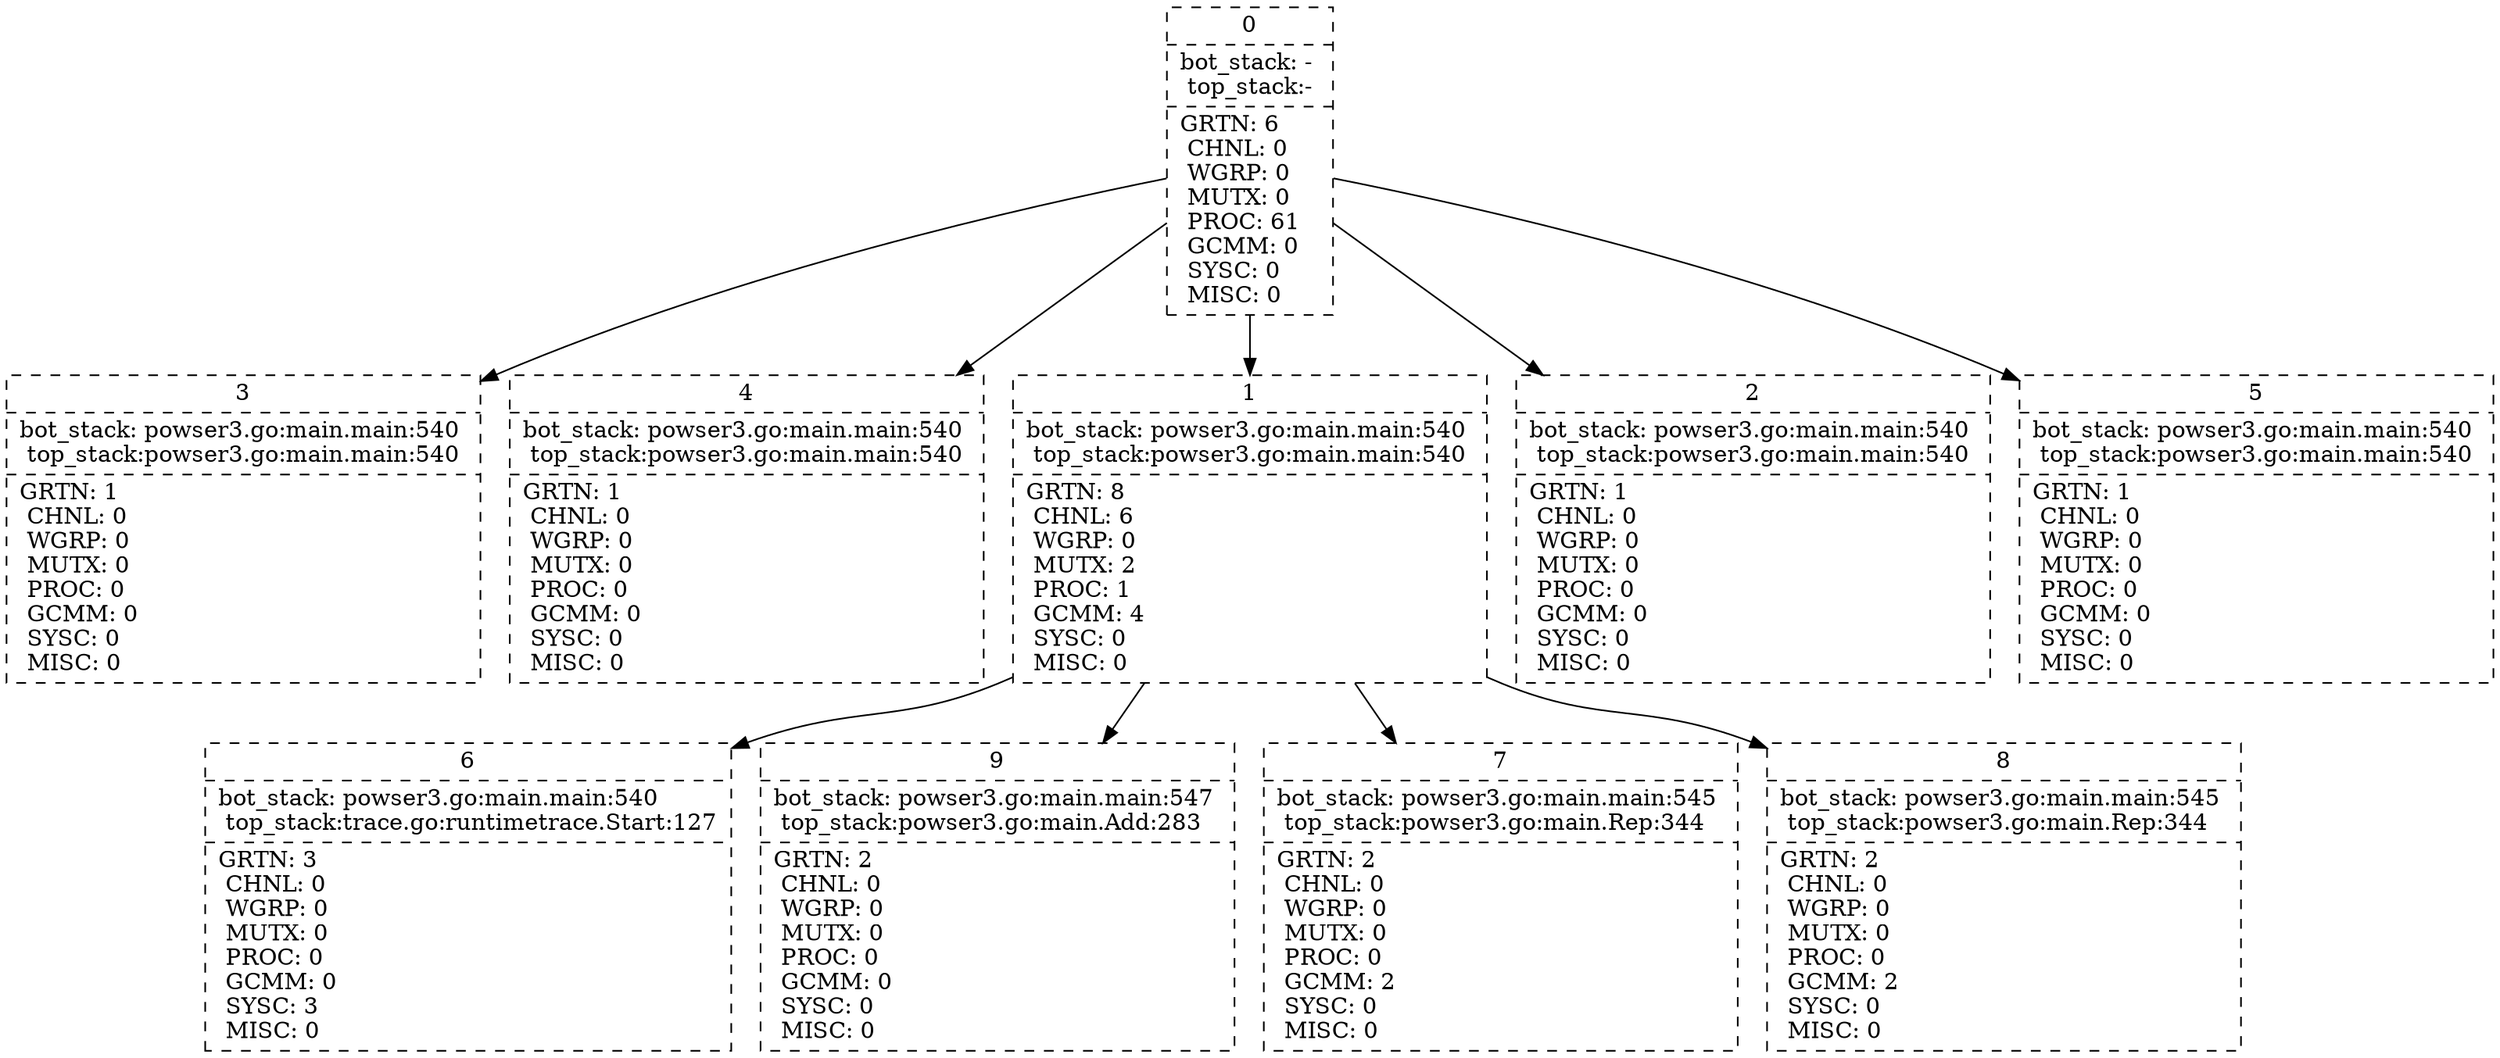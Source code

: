 digraph{
	node[shape=record,style=filled,fillcolor=gray95]

	3 [ label = "{3 | bot_stack: powser3.go:main.main:540 \l top_stack:powser3.go:main.main:540\l | GRTN:  1 \l CHNL:  0 \l WGRP:  0 \l MUTX:  0 \l PROC:  0 \l GCMM:  0 \l SYSC:  0 \l MISC:  0 \l }" style=dashed]
	4 [ label = "{4 | bot_stack: powser3.go:main.main:540 \l top_stack:powser3.go:main.main:540\l | GRTN:  1 \l CHNL:  0 \l WGRP:  0 \l MUTX:  0 \l PROC:  0 \l GCMM:  0 \l SYSC:  0 \l MISC:  0 \l }" style=dashed]
	18 [ label = "{6 | bot_stack: powser3.go:main.main:540 \l top_stack:trace.go:runtime\trace.Start:127\l | GRTN:  3 \l CHNL:  0 \l WGRP:  0 \l MUTX:  0 \l PROC:  0 \l GCMM:  0 \l SYSC:  3 \l MISC:  0 \l }" style=dashed]
	21 [ label = "{9 | bot_stack: powser3.go:main.main:547 \l top_stack:powser3.go:main.Add:283\l | GRTN:  2 \l CHNL:  0 \l WGRP:  0 \l MUTX:  0 \l PROC:  0 \l GCMM:  0 \l SYSC:  0 \l MISC:  0 \l }" style=dashed]
	1 [ label = "{1 | bot_stack: powser3.go:main.main:540 \l top_stack:powser3.go:main.main:540\l | GRTN:  8 \l CHNL:  6 \l WGRP:  0 \l MUTX:  2 \l PROC:  1 \l GCMM:  4 \l SYSC:  0 \l MISC:  0 \l }" style=dashed]
	2 [ label = "{2 | bot_stack: powser3.go:main.main:540 \l top_stack:powser3.go:main.main:540\l | GRTN:  1 \l CHNL:  0 \l WGRP:  0 \l MUTX:  0 \l PROC:  0 \l GCMM:  0 \l SYSC:  0 \l MISC:  0 \l }" style=dashed]
	19 [ label = "{7 | bot_stack: powser3.go:main.main:545 \l top_stack:powser3.go:main.Rep:344\l | GRTN:  2 \l CHNL:  0 \l WGRP:  0 \l MUTX:  0 \l PROC:  0 \l GCMM:  2 \l SYSC:  0 \l MISC:  0 \l }" style=dashed]
	20 [ label = "{8 | bot_stack: powser3.go:main.main:545 \l top_stack:powser3.go:main.Rep:344\l | GRTN:  2 \l CHNL:  0 \l WGRP:  0 \l MUTX:  0 \l PROC:  0 \l GCMM:  2 \l SYSC:  0 \l MISC:  0 \l }" style=dashed]
	0 [ label = "{0 | bot_stack: - \l top_stack:-\l | GRTN:  6 \l CHNL:  0 \l WGRP:  0 \l MUTX:  0 \l PROC:  61 \l GCMM:  0 \l SYSC:  0 \l MISC:  0 \l }" style=dashed]
	17 [ label = "{5 | bot_stack: powser3.go:main.main:540 \l top_stack:powser3.go:main.main:540\l | GRTN:  1 \l CHNL:  0 \l WGRP:  0 \l MUTX:  0 \l PROC:  0 \l GCMM:  0 \l SYSC:  0 \l MISC:  0 \l }" style=dashed]
	

	0 -> 1
	0 -> 2
	0 -> 3
	0 -> 4
	0 -> 17
	1 -> 18
	1 -> 19
	1 -> 20
	1 -> 21
	}

